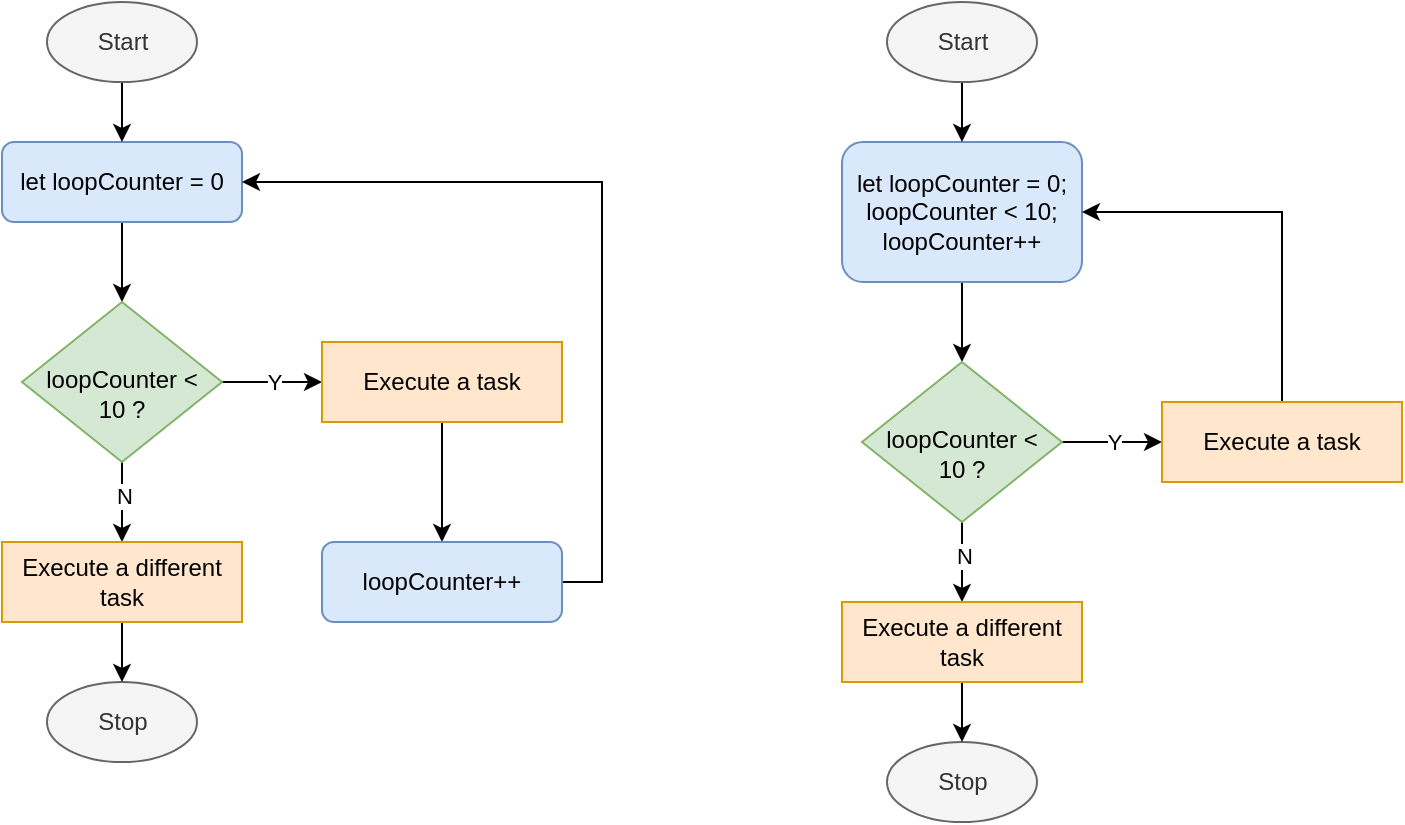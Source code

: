 <mxfile version="22.0.8" type="github">
  <diagram id="C5RBs43oDa-KdzZeNtuy" name="Page-1">
    <mxGraphModel dx="1210" dy="525" grid="1" gridSize="10" guides="1" tooltips="1" connect="1" arrows="1" fold="1" page="1" pageScale="1" pageWidth="827" pageHeight="1169" math="0" shadow="0">
      <root>
        <mxCell id="WIyWlLk6GJQsqaUBKTNV-0" />
        <mxCell id="WIyWlLk6GJQsqaUBKTNV-1" parent="WIyWlLk6GJQsqaUBKTNV-0" />
        <mxCell id="S-XSZ9IdGTtzLSzV2bXR-4" style="edgeStyle=orthogonalEdgeStyle;rounded=0;orthogonalLoop=1;jettySize=auto;html=1;exitX=0.5;exitY=1;exitDx=0;exitDy=0;entryX=0.5;entryY=0;entryDx=0;entryDy=0;" edge="1" parent="WIyWlLk6GJQsqaUBKTNV-1" source="WIyWlLk6GJQsqaUBKTNV-3" target="WIyWlLk6GJQsqaUBKTNV-6">
          <mxGeometry relative="1" as="geometry" />
        </mxCell>
        <mxCell id="WIyWlLk6GJQsqaUBKTNV-3" value="let loopCounter = 0" style="rounded=1;whiteSpace=wrap;html=1;fontSize=12;glass=0;strokeWidth=1;shadow=0;fillColor=#dae8fc;strokeColor=#6c8ebf;" parent="WIyWlLk6GJQsqaUBKTNV-1" vertex="1">
          <mxGeometry x="80" y="130" width="120" height="40" as="geometry" />
        </mxCell>
        <mxCell id="S-XSZ9IdGTtzLSzV2bXR-5" style="edgeStyle=orthogonalEdgeStyle;rounded=0;orthogonalLoop=1;jettySize=auto;html=1;exitX=0.5;exitY=1;exitDx=0;exitDy=0;entryX=0.5;entryY=0;entryDx=0;entryDy=0;" edge="1" parent="WIyWlLk6GJQsqaUBKTNV-1" source="WIyWlLk6GJQsqaUBKTNV-6">
          <mxGeometry relative="1" as="geometry">
            <mxPoint x="140" y="330" as="targetPoint" />
          </mxGeometry>
        </mxCell>
        <mxCell id="S-XSZ9IdGTtzLSzV2bXR-9" value="N" style="edgeLabel;html=1;align=center;verticalAlign=middle;resizable=0;points=[];" vertex="1" connectable="0" parent="S-XSZ9IdGTtzLSzV2bXR-5">
          <mxGeometry x="-0.15" y="1" relative="1" as="geometry">
            <mxPoint as="offset" />
          </mxGeometry>
        </mxCell>
        <mxCell id="S-XSZ9IdGTtzLSzV2bXR-7" style="edgeStyle=orthogonalEdgeStyle;rounded=0;orthogonalLoop=1;jettySize=auto;html=1;exitX=1;exitY=0.5;exitDx=0;exitDy=0;entryX=0;entryY=0.5;entryDx=0;entryDy=0;" edge="1" parent="WIyWlLk6GJQsqaUBKTNV-1" source="WIyWlLk6GJQsqaUBKTNV-6" target="WIyWlLk6GJQsqaUBKTNV-7">
          <mxGeometry relative="1" as="geometry" />
        </mxCell>
        <mxCell id="S-XSZ9IdGTtzLSzV2bXR-8" value="Y" style="edgeLabel;html=1;align=center;verticalAlign=middle;resizable=0;points=[];" vertex="1" connectable="0" parent="S-XSZ9IdGTtzLSzV2bXR-7">
          <mxGeometry x="0.013" relative="1" as="geometry">
            <mxPoint as="offset" />
          </mxGeometry>
        </mxCell>
        <mxCell id="WIyWlLk6GJQsqaUBKTNV-6" value="loopCounter &amp;lt; 10 ?" style="rhombus;whiteSpace=wrap;html=1;shadow=0;fontFamily=Helvetica;fontSize=12;align=center;strokeWidth=1;spacing=6;spacingTop=11;fillColor=#d5e8d4;strokeColor=#82b366;" parent="WIyWlLk6GJQsqaUBKTNV-1" vertex="1">
          <mxGeometry x="90" y="210" width="100" height="80" as="geometry" />
        </mxCell>
        <mxCell id="S-XSZ9IdGTtzLSzV2bXR-0" style="edgeStyle=orthogonalEdgeStyle;rounded=0;orthogonalLoop=1;jettySize=auto;html=1;entryX=0.5;entryY=0;entryDx=0;entryDy=0;" edge="1" parent="WIyWlLk6GJQsqaUBKTNV-1" source="WIyWlLk6GJQsqaUBKTNV-7" target="WIyWlLk6GJQsqaUBKTNV-12">
          <mxGeometry relative="1" as="geometry" />
        </mxCell>
        <mxCell id="WIyWlLk6GJQsqaUBKTNV-7" value="Execute a task" style="rounded=0;whiteSpace=wrap;html=1;fontSize=12;glass=0;strokeWidth=1;shadow=0;fillColor=#ffe6cc;strokeColor=#d79b00;" parent="WIyWlLk6GJQsqaUBKTNV-1" vertex="1">
          <mxGeometry x="240" y="230" width="120" height="40" as="geometry" />
        </mxCell>
        <mxCell id="S-XSZ9IdGTtzLSzV2bXR-6" style="edgeStyle=orthogonalEdgeStyle;rounded=0;orthogonalLoop=1;jettySize=auto;html=1;exitX=0.5;exitY=1;exitDx=0;exitDy=0;entryX=0.5;entryY=0;entryDx=0;entryDy=0;" edge="1" parent="WIyWlLk6GJQsqaUBKTNV-1" target="S-XSZ9IdGTtzLSzV2bXR-1">
          <mxGeometry relative="1" as="geometry">
            <mxPoint x="140" y="410" as="sourcePoint" />
          </mxGeometry>
        </mxCell>
        <mxCell id="S-XSZ9IdGTtzLSzV2bXR-30" style="edgeStyle=orthogonalEdgeStyle;rounded=0;orthogonalLoop=1;jettySize=auto;html=1;exitX=1;exitY=0.5;exitDx=0;exitDy=0;entryX=1;entryY=0.5;entryDx=0;entryDy=0;" edge="1" parent="WIyWlLk6GJQsqaUBKTNV-1" source="WIyWlLk6GJQsqaUBKTNV-12" target="WIyWlLk6GJQsqaUBKTNV-3">
          <mxGeometry relative="1" as="geometry" />
        </mxCell>
        <mxCell id="WIyWlLk6GJQsqaUBKTNV-12" value="loopCounter++" style="rounded=1;whiteSpace=wrap;html=1;fontSize=12;glass=0;strokeWidth=1;shadow=0;fillColor=#dae8fc;strokeColor=#6c8ebf;" parent="WIyWlLk6GJQsqaUBKTNV-1" vertex="1">
          <mxGeometry x="240" y="330" width="120" height="40" as="geometry" />
        </mxCell>
        <mxCell id="S-XSZ9IdGTtzLSzV2bXR-1" value="Stop" style="ellipse;whiteSpace=wrap;html=1;fillColor=#f5f5f5;fontColor=#333333;strokeColor=#666666;" vertex="1" parent="WIyWlLk6GJQsqaUBKTNV-1">
          <mxGeometry x="102.5" y="400" width="75" height="40" as="geometry" />
        </mxCell>
        <mxCell id="S-XSZ9IdGTtzLSzV2bXR-3" style="edgeStyle=orthogonalEdgeStyle;rounded=0;orthogonalLoop=1;jettySize=auto;html=1;exitX=0.5;exitY=1;exitDx=0;exitDy=0;entryX=0.5;entryY=0;entryDx=0;entryDy=0;" edge="1" parent="WIyWlLk6GJQsqaUBKTNV-1" source="S-XSZ9IdGTtzLSzV2bXR-2" target="WIyWlLk6GJQsqaUBKTNV-3">
          <mxGeometry relative="1" as="geometry" />
        </mxCell>
        <mxCell id="S-XSZ9IdGTtzLSzV2bXR-2" value="Start" style="ellipse;whiteSpace=wrap;html=1;fillColor=#f5f5f5;fontColor=#333333;strokeColor=#666666;" vertex="1" parent="WIyWlLk6GJQsqaUBKTNV-1">
          <mxGeometry x="102.5" y="60" width="75" height="40" as="geometry" />
        </mxCell>
        <mxCell id="S-XSZ9IdGTtzLSzV2bXR-11" style="edgeStyle=orthogonalEdgeStyle;rounded=0;orthogonalLoop=1;jettySize=auto;html=1;exitX=0.5;exitY=1;exitDx=0;exitDy=0;entryX=0.5;entryY=0;entryDx=0;entryDy=0;" edge="1" parent="WIyWlLk6GJQsqaUBKTNV-1" source="S-XSZ9IdGTtzLSzV2bXR-10" target="S-XSZ9IdGTtzLSzV2bXR-1">
          <mxGeometry relative="1" as="geometry" />
        </mxCell>
        <mxCell id="S-XSZ9IdGTtzLSzV2bXR-10" value="Execute a different task" style="rounded=0;whiteSpace=wrap;html=1;fontSize=12;glass=0;strokeWidth=1;shadow=0;fillColor=#ffe6cc;strokeColor=#d79b00;" vertex="1" parent="WIyWlLk6GJQsqaUBKTNV-1">
          <mxGeometry x="80" y="330" width="120" height="40" as="geometry" />
        </mxCell>
        <mxCell id="S-XSZ9IdGTtzLSzV2bXR-12" style="edgeStyle=orthogonalEdgeStyle;rounded=0;orthogonalLoop=1;jettySize=auto;html=1;exitX=0.5;exitY=1;exitDx=0;exitDy=0;entryX=0.5;entryY=0;entryDx=0;entryDy=0;" edge="1" parent="WIyWlLk6GJQsqaUBKTNV-1" source="S-XSZ9IdGTtzLSzV2bXR-13" target="S-XSZ9IdGTtzLSzV2bXR-18">
          <mxGeometry relative="1" as="geometry" />
        </mxCell>
        <mxCell id="S-XSZ9IdGTtzLSzV2bXR-13" value="let loopCounter = 0;&lt;br&gt;loopCounter &amp;lt; 10;&lt;br&gt;loopCounter++" style="rounded=1;whiteSpace=wrap;html=1;fontSize=12;glass=0;strokeWidth=1;shadow=0;fillColor=#dae8fc;strokeColor=#6c8ebf;" vertex="1" parent="WIyWlLk6GJQsqaUBKTNV-1">
          <mxGeometry x="500" y="130" width="120" height="70" as="geometry" />
        </mxCell>
        <mxCell id="S-XSZ9IdGTtzLSzV2bXR-14" style="edgeStyle=orthogonalEdgeStyle;rounded=0;orthogonalLoop=1;jettySize=auto;html=1;exitX=0.5;exitY=1;exitDx=0;exitDy=0;entryX=0.5;entryY=0;entryDx=0;entryDy=0;" edge="1" parent="WIyWlLk6GJQsqaUBKTNV-1" source="S-XSZ9IdGTtzLSzV2bXR-18">
          <mxGeometry relative="1" as="geometry">
            <mxPoint x="560" y="360" as="targetPoint" />
          </mxGeometry>
        </mxCell>
        <mxCell id="S-XSZ9IdGTtzLSzV2bXR-15" value="N" style="edgeLabel;html=1;align=center;verticalAlign=middle;resizable=0;points=[];" vertex="1" connectable="0" parent="S-XSZ9IdGTtzLSzV2bXR-14">
          <mxGeometry x="-0.15" y="1" relative="1" as="geometry">
            <mxPoint as="offset" />
          </mxGeometry>
        </mxCell>
        <mxCell id="S-XSZ9IdGTtzLSzV2bXR-16" style="edgeStyle=orthogonalEdgeStyle;rounded=0;orthogonalLoop=1;jettySize=auto;html=1;exitX=1;exitY=0.5;exitDx=0;exitDy=0;entryX=0;entryY=0.5;entryDx=0;entryDy=0;" edge="1" parent="WIyWlLk6GJQsqaUBKTNV-1" source="S-XSZ9IdGTtzLSzV2bXR-18" target="S-XSZ9IdGTtzLSzV2bXR-20">
          <mxGeometry relative="1" as="geometry" />
        </mxCell>
        <mxCell id="S-XSZ9IdGTtzLSzV2bXR-17" value="Y" style="edgeLabel;html=1;align=center;verticalAlign=middle;resizable=0;points=[];" vertex="1" connectable="0" parent="S-XSZ9IdGTtzLSzV2bXR-16">
          <mxGeometry x="0.013" relative="1" as="geometry">
            <mxPoint as="offset" />
          </mxGeometry>
        </mxCell>
        <mxCell id="S-XSZ9IdGTtzLSzV2bXR-18" value="loopCounter &amp;lt; 10 ?" style="rhombus;whiteSpace=wrap;html=1;shadow=0;fontFamily=Helvetica;fontSize=12;align=center;strokeWidth=1;spacing=6;spacingTop=11;fillColor=#d5e8d4;strokeColor=#82b366;" vertex="1" parent="WIyWlLk6GJQsqaUBKTNV-1">
          <mxGeometry x="510" y="240" width="100" height="80" as="geometry" />
        </mxCell>
        <mxCell id="S-XSZ9IdGTtzLSzV2bXR-32" style="edgeStyle=orthogonalEdgeStyle;rounded=0;orthogonalLoop=1;jettySize=auto;html=1;exitX=0.5;exitY=0;exitDx=0;exitDy=0;entryX=1;entryY=0.5;entryDx=0;entryDy=0;" edge="1" parent="WIyWlLk6GJQsqaUBKTNV-1" source="S-XSZ9IdGTtzLSzV2bXR-20" target="S-XSZ9IdGTtzLSzV2bXR-13">
          <mxGeometry relative="1" as="geometry" />
        </mxCell>
        <mxCell id="S-XSZ9IdGTtzLSzV2bXR-20" value="Execute a task" style="rounded=0;whiteSpace=wrap;html=1;fontSize=12;glass=0;strokeWidth=1;shadow=0;fillColor=#ffe6cc;strokeColor=#d79b00;" vertex="1" parent="WIyWlLk6GJQsqaUBKTNV-1">
          <mxGeometry x="660" y="260" width="120" height="40" as="geometry" />
        </mxCell>
        <mxCell id="S-XSZ9IdGTtzLSzV2bXR-21" style="edgeStyle=orthogonalEdgeStyle;rounded=0;orthogonalLoop=1;jettySize=auto;html=1;exitX=0.5;exitY=1;exitDx=0;exitDy=0;entryX=0.5;entryY=0;entryDx=0;entryDy=0;" edge="1" parent="WIyWlLk6GJQsqaUBKTNV-1" target="S-XSZ9IdGTtzLSzV2bXR-23">
          <mxGeometry relative="1" as="geometry">
            <mxPoint x="560" y="440" as="sourcePoint" />
          </mxGeometry>
        </mxCell>
        <mxCell id="S-XSZ9IdGTtzLSzV2bXR-23" value="Stop" style="ellipse;whiteSpace=wrap;html=1;fillColor=#f5f5f5;fontColor=#333333;strokeColor=#666666;" vertex="1" parent="WIyWlLk6GJQsqaUBKTNV-1">
          <mxGeometry x="522.5" y="430" width="75" height="40" as="geometry" />
        </mxCell>
        <mxCell id="S-XSZ9IdGTtzLSzV2bXR-24" style="edgeStyle=orthogonalEdgeStyle;rounded=0;orthogonalLoop=1;jettySize=auto;html=1;exitX=0.5;exitY=1;exitDx=0;exitDy=0;entryX=0.5;entryY=0;entryDx=0;entryDy=0;" edge="1" parent="WIyWlLk6GJQsqaUBKTNV-1" source="S-XSZ9IdGTtzLSzV2bXR-25" target="S-XSZ9IdGTtzLSzV2bXR-13">
          <mxGeometry relative="1" as="geometry" />
        </mxCell>
        <mxCell id="S-XSZ9IdGTtzLSzV2bXR-25" value="Start" style="ellipse;whiteSpace=wrap;html=1;fillColor=#f5f5f5;fontColor=#333333;strokeColor=#666666;" vertex="1" parent="WIyWlLk6GJQsqaUBKTNV-1">
          <mxGeometry x="522.5" y="60" width="75" height="40" as="geometry" />
        </mxCell>
        <mxCell id="S-XSZ9IdGTtzLSzV2bXR-26" style="edgeStyle=orthogonalEdgeStyle;rounded=0;orthogonalLoop=1;jettySize=auto;html=1;exitX=0.5;exitY=1;exitDx=0;exitDy=0;entryX=0.5;entryY=0;entryDx=0;entryDy=0;" edge="1" parent="WIyWlLk6GJQsqaUBKTNV-1" source="S-XSZ9IdGTtzLSzV2bXR-27" target="S-XSZ9IdGTtzLSzV2bXR-23">
          <mxGeometry relative="1" as="geometry" />
        </mxCell>
        <mxCell id="S-XSZ9IdGTtzLSzV2bXR-27" value="Execute a different task" style="rounded=0;whiteSpace=wrap;html=1;fontSize=12;glass=0;strokeWidth=1;shadow=0;fillColor=#ffe6cc;strokeColor=#d79b00;" vertex="1" parent="WIyWlLk6GJQsqaUBKTNV-1">
          <mxGeometry x="500" y="360" width="120" height="40" as="geometry" />
        </mxCell>
      </root>
    </mxGraphModel>
  </diagram>
</mxfile>
